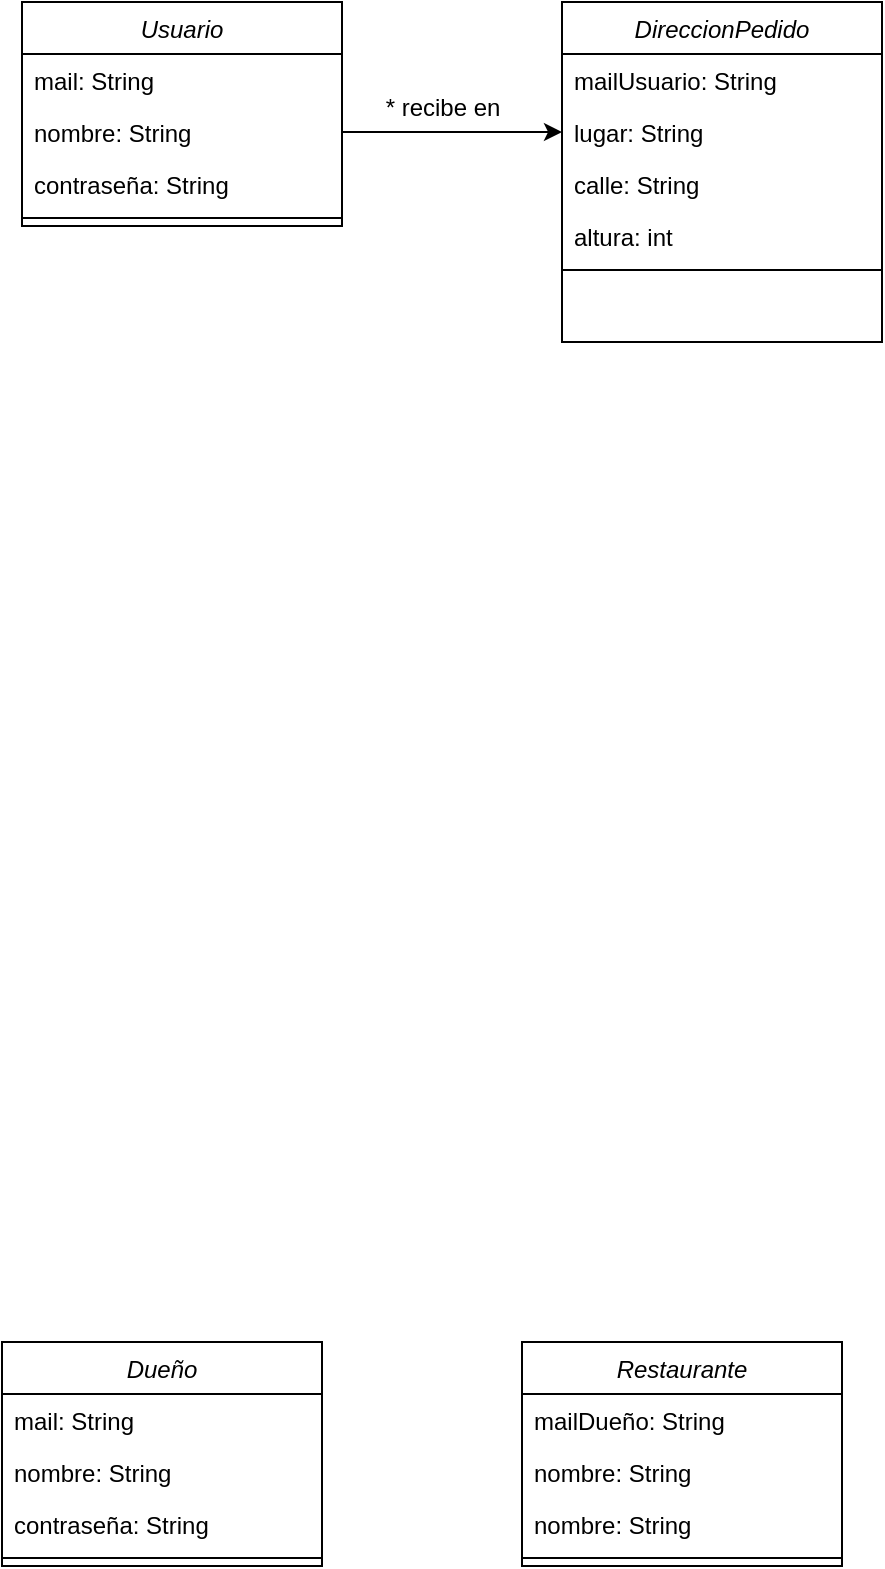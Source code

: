 <mxfile version="21.5.2">
  <diagram id="C5RBs43oDa-KdzZeNtuy" name="Page-1">
    <mxGraphModel dx="1120" dy="483" grid="1" gridSize="10" guides="1" tooltips="1" connect="1" arrows="1" fold="1" page="1" pageScale="1" pageWidth="827" pageHeight="1169" math="0" shadow="0">
      <root>
        <mxCell id="WIyWlLk6GJQsqaUBKTNV-0" />
        <mxCell id="WIyWlLk6GJQsqaUBKTNV-1" parent="WIyWlLk6GJQsqaUBKTNV-0" />
        <mxCell id="zkfFHV4jXpPFQw0GAbJ--0" value="Usuario" style="swimlane;fontStyle=2;align=center;verticalAlign=top;childLayout=stackLayout;horizontal=1;startSize=26;horizontalStack=0;resizeParent=1;resizeLast=0;collapsible=1;marginBottom=0;rounded=0;shadow=0;strokeWidth=1;" parent="WIyWlLk6GJQsqaUBKTNV-1" vertex="1">
          <mxGeometry x="220" y="120" width="160" height="112" as="geometry">
            <mxRectangle x="230" y="140" width="160" height="26" as="alternateBounds" />
          </mxGeometry>
        </mxCell>
        <mxCell id="zkfFHV4jXpPFQw0GAbJ--1" value="mail: String" style="text;align=left;verticalAlign=top;spacingLeft=4;spacingRight=4;overflow=hidden;rotatable=0;points=[[0,0.5],[1,0.5]];portConstraint=eastwest;" parent="zkfFHV4jXpPFQw0GAbJ--0" vertex="1">
          <mxGeometry y="26" width="160" height="26" as="geometry" />
        </mxCell>
        <mxCell id="zkfFHV4jXpPFQw0GAbJ--2" value="nombre: String" style="text;align=left;verticalAlign=top;spacingLeft=4;spacingRight=4;overflow=hidden;rotatable=0;points=[[0,0.5],[1,0.5]];portConstraint=eastwest;rounded=0;shadow=0;html=0;" parent="zkfFHV4jXpPFQw0GAbJ--0" vertex="1">
          <mxGeometry y="52" width="160" height="26" as="geometry" />
        </mxCell>
        <mxCell id="0Wa4PO5iLat598qWG9vL-1" value="contraseña: String" style="text;align=left;verticalAlign=top;spacingLeft=4;spacingRight=4;overflow=hidden;rotatable=0;points=[[0,0.5],[1,0.5]];portConstraint=eastwest;rounded=0;shadow=0;html=0;" vertex="1" parent="zkfFHV4jXpPFQw0GAbJ--0">
          <mxGeometry y="78" width="160" height="26" as="geometry" />
        </mxCell>
        <mxCell id="zkfFHV4jXpPFQw0GAbJ--4" value="" style="line;html=1;strokeWidth=1;align=left;verticalAlign=middle;spacingTop=-1;spacingLeft=3;spacingRight=3;rotatable=0;labelPosition=right;points=[];portConstraint=eastwest;" parent="zkfFHV4jXpPFQw0GAbJ--0" vertex="1">
          <mxGeometry y="104" width="160" height="8" as="geometry" />
        </mxCell>
        <mxCell id="0Wa4PO5iLat598qWG9vL-2" value="DireccionPedido" style="swimlane;fontStyle=2;align=center;verticalAlign=top;childLayout=stackLayout;horizontal=1;startSize=26;horizontalStack=0;resizeParent=1;resizeLast=0;collapsible=1;marginBottom=0;rounded=0;shadow=0;strokeWidth=1;" vertex="1" parent="WIyWlLk6GJQsqaUBKTNV-1">
          <mxGeometry x="490" y="120" width="160" height="170" as="geometry">
            <mxRectangle x="230" y="140" width="160" height="26" as="alternateBounds" />
          </mxGeometry>
        </mxCell>
        <mxCell id="0Wa4PO5iLat598qWG9vL-5" value="mailUsuario: String&#xa;" style="text;align=left;verticalAlign=top;spacingLeft=4;spacingRight=4;overflow=hidden;rotatable=0;points=[[0,0.5],[1,0.5]];portConstraint=eastwest;rounded=0;shadow=0;html=0;" vertex="1" parent="0Wa4PO5iLat598qWG9vL-2">
          <mxGeometry y="26" width="160" height="26" as="geometry" />
        </mxCell>
        <mxCell id="0Wa4PO5iLat598qWG9vL-9" value="lugar: String" style="text;align=left;verticalAlign=top;spacingLeft=4;spacingRight=4;overflow=hidden;rotatable=0;points=[[0,0.5],[1,0.5]];portConstraint=eastwest;rounded=0;shadow=0;html=0;" vertex="1" parent="0Wa4PO5iLat598qWG9vL-2">
          <mxGeometry y="52" width="160" height="26" as="geometry" />
        </mxCell>
        <mxCell id="0Wa4PO5iLat598qWG9vL-10" value="calle: String" style="text;align=left;verticalAlign=top;spacingLeft=4;spacingRight=4;overflow=hidden;rotatable=0;points=[[0,0.5],[1,0.5]];portConstraint=eastwest;rounded=0;shadow=0;html=0;" vertex="1" parent="0Wa4PO5iLat598qWG9vL-2">
          <mxGeometry y="78" width="160" height="26" as="geometry" />
        </mxCell>
        <mxCell id="0Wa4PO5iLat598qWG9vL-11" value="altura: int" style="text;align=left;verticalAlign=top;spacingLeft=4;spacingRight=4;overflow=hidden;rotatable=0;points=[[0,0.5],[1,0.5]];portConstraint=eastwest;rounded=0;shadow=0;html=0;" vertex="1" parent="0Wa4PO5iLat598qWG9vL-2">
          <mxGeometry y="104" width="160" height="26" as="geometry" />
        </mxCell>
        <mxCell id="0Wa4PO5iLat598qWG9vL-6" value="" style="line;html=1;strokeWidth=1;align=left;verticalAlign=middle;spacingTop=-1;spacingLeft=3;spacingRight=3;rotatable=0;labelPosition=right;points=[];portConstraint=eastwest;" vertex="1" parent="0Wa4PO5iLat598qWG9vL-2">
          <mxGeometry y="130" width="160" height="8" as="geometry" />
        </mxCell>
        <mxCell id="0Wa4PO5iLat598qWG9vL-12" style="edgeStyle=orthogonalEdgeStyle;rounded=0;orthogonalLoop=1;jettySize=auto;html=1;exitX=1;exitY=0.5;exitDx=0;exitDy=0;entryX=0;entryY=0.5;entryDx=0;entryDy=0;" edge="1" parent="WIyWlLk6GJQsqaUBKTNV-1" source="zkfFHV4jXpPFQw0GAbJ--2" target="0Wa4PO5iLat598qWG9vL-9">
          <mxGeometry relative="1" as="geometry" />
        </mxCell>
        <mxCell id="0Wa4PO5iLat598qWG9vL-13" value="* recibe en" style="text;html=1;align=center;verticalAlign=middle;resizable=0;points=[];autosize=1;strokeColor=none;fillColor=none;" vertex="1" parent="WIyWlLk6GJQsqaUBKTNV-1">
          <mxGeometry x="390" y="158" width="80" height="30" as="geometry" />
        </mxCell>
        <mxCell id="0Wa4PO5iLat598qWG9vL-20" value="Dueño" style="swimlane;fontStyle=2;align=center;verticalAlign=top;childLayout=stackLayout;horizontal=1;startSize=26;horizontalStack=0;resizeParent=1;resizeLast=0;collapsible=1;marginBottom=0;rounded=0;shadow=0;strokeWidth=1;" vertex="1" parent="WIyWlLk6GJQsqaUBKTNV-1">
          <mxGeometry x="210" y="790" width="160" height="112" as="geometry">
            <mxRectangle x="230" y="140" width="160" height="26" as="alternateBounds" />
          </mxGeometry>
        </mxCell>
        <mxCell id="0Wa4PO5iLat598qWG9vL-21" value="mail: String" style="text;align=left;verticalAlign=top;spacingLeft=4;spacingRight=4;overflow=hidden;rotatable=0;points=[[0,0.5],[1,0.5]];portConstraint=eastwest;" vertex="1" parent="0Wa4PO5iLat598qWG9vL-20">
          <mxGeometry y="26" width="160" height="26" as="geometry" />
        </mxCell>
        <mxCell id="0Wa4PO5iLat598qWG9vL-22" value="nombre: String" style="text;align=left;verticalAlign=top;spacingLeft=4;spacingRight=4;overflow=hidden;rotatable=0;points=[[0,0.5],[1,0.5]];portConstraint=eastwest;rounded=0;shadow=0;html=0;" vertex="1" parent="0Wa4PO5iLat598qWG9vL-20">
          <mxGeometry y="52" width="160" height="26" as="geometry" />
        </mxCell>
        <mxCell id="0Wa4PO5iLat598qWG9vL-23" value="contraseña: String" style="text;align=left;verticalAlign=top;spacingLeft=4;spacingRight=4;overflow=hidden;rotatable=0;points=[[0,0.5],[1,0.5]];portConstraint=eastwest;rounded=0;shadow=0;html=0;" vertex="1" parent="0Wa4PO5iLat598qWG9vL-20">
          <mxGeometry y="78" width="160" height="26" as="geometry" />
        </mxCell>
        <mxCell id="0Wa4PO5iLat598qWG9vL-24" value="" style="line;html=1;strokeWidth=1;align=left;verticalAlign=middle;spacingTop=-1;spacingLeft=3;spacingRight=3;rotatable=0;labelPosition=right;points=[];portConstraint=eastwest;" vertex="1" parent="0Wa4PO5iLat598qWG9vL-20">
          <mxGeometry y="104" width="160" height="8" as="geometry" />
        </mxCell>
        <mxCell id="0Wa4PO5iLat598qWG9vL-25" value="Restaurante" style="swimlane;fontStyle=2;align=center;verticalAlign=top;childLayout=stackLayout;horizontal=1;startSize=26;horizontalStack=0;resizeParent=1;resizeLast=0;collapsible=1;marginBottom=0;rounded=0;shadow=0;strokeWidth=1;" vertex="1" parent="WIyWlLk6GJQsqaUBKTNV-1">
          <mxGeometry x="470" y="790" width="160" height="112" as="geometry">
            <mxRectangle x="230" y="140" width="160" height="26" as="alternateBounds" />
          </mxGeometry>
        </mxCell>
        <mxCell id="0Wa4PO5iLat598qWG9vL-26" value="mailDueño: String" style="text;align=left;verticalAlign=top;spacingLeft=4;spacingRight=4;overflow=hidden;rotatable=0;points=[[0,0.5],[1,0.5]];portConstraint=eastwest;" vertex="1" parent="0Wa4PO5iLat598qWG9vL-25">
          <mxGeometry y="26" width="160" height="26" as="geometry" />
        </mxCell>
        <mxCell id="0Wa4PO5iLat598qWG9vL-27" value="nombre: String" style="text;align=left;verticalAlign=top;spacingLeft=4;spacingRight=4;overflow=hidden;rotatable=0;points=[[0,0.5],[1,0.5]];portConstraint=eastwest;rounded=0;shadow=0;html=0;" vertex="1" parent="0Wa4PO5iLat598qWG9vL-25">
          <mxGeometry y="52" width="160" height="26" as="geometry" />
        </mxCell>
        <mxCell id="0Wa4PO5iLat598qWG9vL-31" value="nombre: String" style="text;align=left;verticalAlign=top;spacingLeft=4;spacingRight=4;overflow=hidden;rotatable=0;points=[[0,0.5],[1,0.5]];portConstraint=eastwest;rounded=0;shadow=0;html=0;" vertex="1" parent="0Wa4PO5iLat598qWG9vL-25">
          <mxGeometry y="78" width="160" height="26" as="geometry" />
        </mxCell>
        <mxCell id="0Wa4PO5iLat598qWG9vL-29" value="" style="line;html=1;strokeWidth=1;align=left;verticalAlign=middle;spacingTop=-1;spacingLeft=3;spacingRight=3;rotatable=0;labelPosition=right;points=[];portConstraint=eastwest;" vertex="1" parent="0Wa4PO5iLat598qWG9vL-25">
          <mxGeometry y="104" width="160" height="8" as="geometry" />
        </mxCell>
      </root>
    </mxGraphModel>
  </diagram>
</mxfile>
